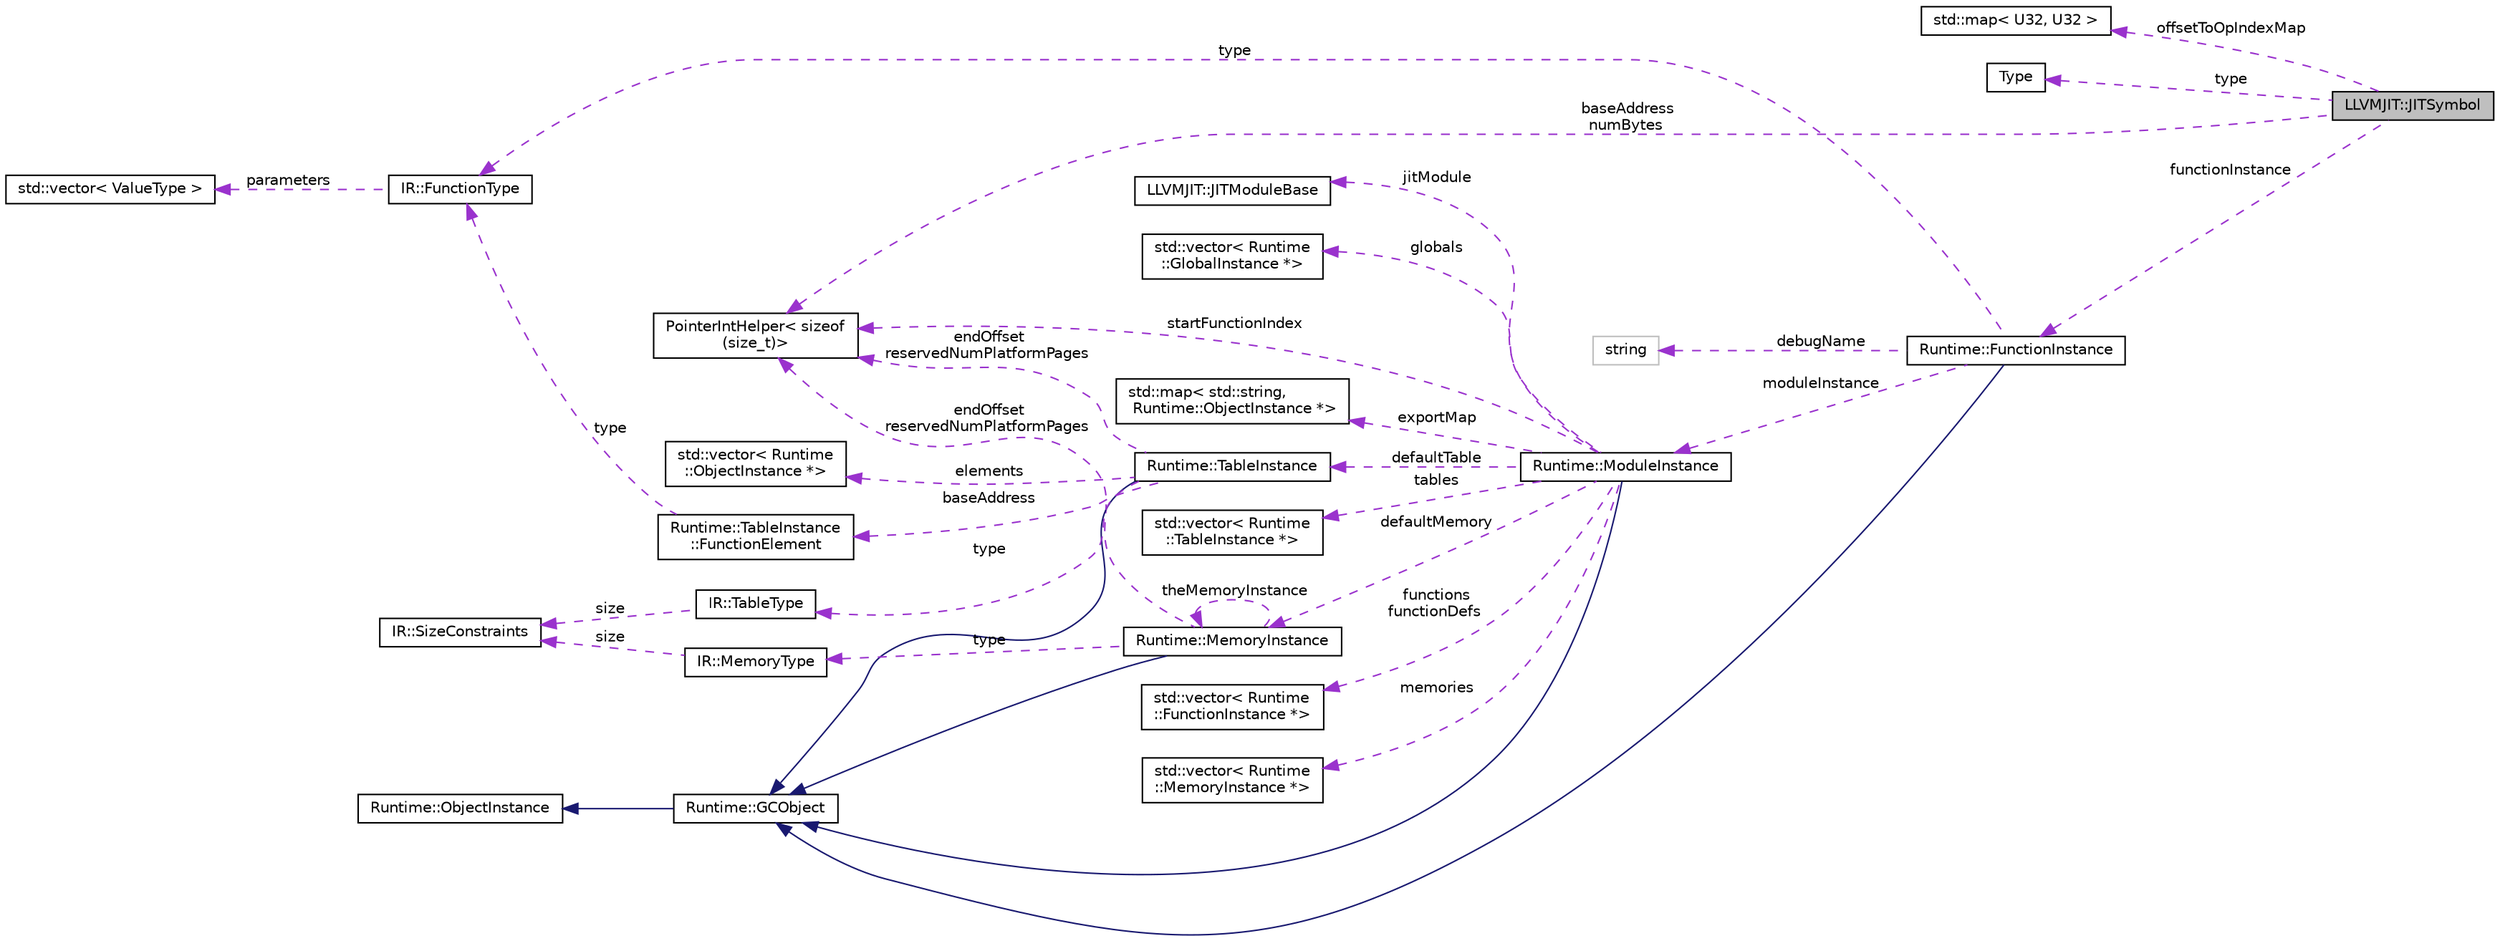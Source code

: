digraph "LLVMJIT::JITSymbol"
{
  edge [fontname="Helvetica",fontsize="10",labelfontname="Helvetica",labelfontsize="10"];
  node [fontname="Helvetica",fontsize="10",shape=record];
  rankdir="LR";
  Node1 [label="LLVMJIT::JITSymbol",height=0.2,width=0.4,color="black", fillcolor="grey75", style="filled", fontcolor="black"];
  Node2 -> Node1 [dir="back",color="darkorchid3",fontsize="10",style="dashed",label=" offsetToOpIndexMap" ,fontname="Helvetica"];
  Node2 [label="std::map\< U32, U32 \>",height=0.2,width=0.4,color="black", fillcolor="white", style="filled",URL="$classstd_1_1map.html"];
  Node3 -> Node1 [dir="back",color="darkorchid3",fontsize="10",style="dashed",label=" type" ,fontname="Helvetica"];
  Node3 [label="Type",height=0.2,width=0.4,color="black", fillcolor="white", style="filled",URL="$struct_type.html"];
  Node4 -> Node1 [dir="back",color="darkorchid3",fontsize="10",style="dashed",label=" baseAddress\nnumBytes" ,fontname="Helvetica"];
  Node4 [label="PointerIntHelper\< sizeof\l(size_t)\>",height=0.2,width=0.4,color="black", fillcolor="white", style="filled",URL="$struct_pointer_int_helper.html"];
  Node5 -> Node1 [dir="back",color="darkorchid3",fontsize="10",style="dashed",label=" functionInstance" ,fontname="Helvetica"];
  Node5 [label="Runtime::FunctionInstance",height=0.2,width=0.4,color="black", fillcolor="white", style="filled",URL="$struct_runtime_1_1_function_instance.html"];
  Node6 -> Node5 [dir="back",color="midnightblue",fontsize="10",style="solid",fontname="Helvetica"];
  Node6 [label="Runtime::GCObject",height=0.2,width=0.4,color="black", fillcolor="white", style="filled",URL="$struct_runtime_1_1_g_c_object.html"];
  Node7 -> Node6 [dir="back",color="midnightblue",fontsize="10",style="solid",fontname="Helvetica"];
  Node7 [label="Runtime::ObjectInstance",height=0.2,width=0.4,color="black", fillcolor="white", style="filled",URL="$struct_runtime_1_1_object_instance.html"];
  Node8 -> Node5 [dir="back",color="darkorchid3",fontsize="10",style="dashed",label=" debugName" ,fontname="Helvetica"];
  Node8 [label="string",height=0.2,width=0.4,color="grey75", fillcolor="white", style="filled"];
  Node9 -> Node5 [dir="back",color="darkorchid3",fontsize="10",style="dashed",label=" type" ,fontname="Helvetica"];
  Node9 [label="IR::FunctionType",height=0.2,width=0.4,color="black", fillcolor="white", style="filled",URL="$struct_i_r_1_1_function_type.html"];
  Node10 -> Node9 [dir="back",color="darkorchid3",fontsize="10",style="dashed",label=" parameters" ,fontname="Helvetica"];
  Node10 [label="std::vector\< ValueType \>",height=0.2,width=0.4,color="black", fillcolor="white", style="filled",URL="$classstd_1_1vector.html"];
  Node11 -> Node5 [dir="back",color="darkorchid3",fontsize="10",style="dashed",label=" moduleInstance" ,fontname="Helvetica"];
  Node11 [label="Runtime::ModuleInstance",height=0.2,width=0.4,color="black", fillcolor="white", style="filled",URL="$struct_runtime_1_1_module_instance.html"];
  Node6 -> Node11 [dir="back",color="midnightblue",fontsize="10",style="solid",fontname="Helvetica"];
  Node12 -> Node11 [dir="back",color="darkorchid3",fontsize="10",style="dashed",label=" jitModule" ,fontname="Helvetica"];
  Node12 [label="LLVMJIT::JITModuleBase",height=0.2,width=0.4,color="black", fillcolor="white", style="filled",URL="$struct_l_l_v_m_j_i_t_1_1_j_i_t_module_base.html"];
  Node13 -> Node11 [dir="back",color="darkorchid3",fontsize="10",style="dashed",label=" globals" ,fontname="Helvetica"];
  Node13 [label="std::vector\< Runtime\l::GlobalInstance *\>",height=0.2,width=0.4,color="black", fillcolor="white", style="filled",URL="$classstd_1_1vector.html"];
  Node14 -> Node11 [dir="back",color="darkorchid3",fontsize="10",style="dashed",label=" exportMap" ,fontname="Helvetica"];
  Node14 [label="std::map\< std::string,\l Runtime::ObjectInstance *\>",height=0.2,width=0.4,color="black", fillcolor="white", style="filled",URL="$classstd_1_1map.html"];
  Node15 -> Node11 [dir="back",color="darkorchid3",fontsize="10",style="dashed",label=" defaultMemory" ,fontname="Helvetica"];
  Node15 [label="Runtime::MemoryInstance",height=0.2,width=0.4,color="black", fillcolor="white", style="filled",URL="$struct_runtime_1_1_memory_instance.html"];
  Node6 -> Node15 [dir="back",color="midnightblue",fontsize="10",style="solid",fontname="Helvetica"];
  Node15 -> Node15 [dir="back",color="darkorchid3",fontsize="10",style="dashed",label=" theMemoryInstance" ,fontname="Helvetica"];
  Node4 -> Node15 [dir="back",color="darkorchid3",fontsize="10",style="dashed",label=" endOffset\nreservedNumPlatformPages" ,fontname="Helvetica"];
  Node16 -> Node15 [dir="back",color="darkorchid3",fontsize="10",style="dashed",label=" type" ,fontname="Helvetica"];
  Node16 [label="IR::MemoryType",height=0.2,width=0.4,color="black", fillcolor="white", style="filled",URL="$struct_i_r_1_1_memory_type.html"];
  Node17 -> Node16 [dir="back",color="darkorchid3",fontsize="10",style="dashed",label=" size" ,fontname="Helvetica"];
  Node17 [label="IR::SizeConstraints",height=0.2,width=0.4,color="black", fillcolor="white", style="filled",URL="$struct_i_r_1_1_size_constraints.html"];
  Node18 -> Node11 [dir="back",color="darkorchid3",fontsize="10",style="dashed",label=" tables" ,fontname="Helvetica"];
  Node18 [label="std::vector\< Runtime\l::TableInstance *\>",height=0.2,width=0.4,color="black", fillcolor="white", style="filled",URL="$classstd_1_1vector.html"];
  Node19 -> Node11 [dir="back",color="darkorchid3",fontsize="10",style="dashed",label=" functions\nfunctionDefs" ,fontname="Helvetica"];
  Node19 [label="std::vector\< Runtime\l::FunctionInstance *\>",height=0.2,width=0.4,color="black", fillcolor="white", style="filled",URL="$classstd_1_1vector.html"];
  Node20 -> Node11 [dir="back",color="darkorchid3",fontsize="10",style="dashed",label=" defaultTable" ,fontname="Helvetica"];
  Node20 [label="Runtime::TableInstance",height=0.2,width=0.4,color="black", fillcolor="white", style="filled",URL="$struct_runtime_1_1_table_instance.html"];
  Node6 -> Node20 [dir="back",color="midnightblue",fontsize="10",style="solid",fontname="Helvetica"];
  Node21 -> Node20 [dir="back",color="darkorchid3",fontsize="10",style="dashed",label=" elements" ,fontname="Helvetica"];
  Node21 [label="std::vector\< Runtime\l::ObjectInstance *\>",height=0.2,width=0.4,color="black", fillcolor="white", style="filled",URL="$classstd_1_1vector.html"];
  Node22 -> Node20 [dir="back",color="darkorchid3",fontsize="10",style="dashed",label=" baseAddress" ,fontname="Helvetica"];
  Node22 [label="Runtime::TableInstance\l::FunctionElement",height=0.2,width=0.4,color="black", fillcolor="white", style="filled",URL="$struct_runtime_1_1_table_instance_1_1_function_element.html"];
  Node9 -> Node22 [dir="back",color="darkorchid3",fontsize="10",style="dashed",label=" type" ,fontname="Helvetica"];
  Node4 -> Node20 [dir="back",color="darkorchid3",fontsize="10",style="dashed",label=" endOffset\nreservedNumPlatformPages" ,fontname="Helvetica"];
  Node23 -> Node20 [dir="back",color="darkorchid3",fontsize="10",style="dashed",label=" type" ,fontname="Helvetica"];
  Node23 [label="IR::TableType",height=0.2,width=0.4,color="black", fillcolor="white", style="filled",URL="$struct_i_r_1_1_table_type.html"];
  Node17 -> Node23 [dir="back",color="darkorchid3",fontsize="10",style="dashed",label=" size" ,fontname="Helvetica"];
  Node4 -> Node11 [dir="back",color="darkorchid3",fontsize="10",style="dashed",label=" startFunctionIndex" ,fontname="Helvetica"];
  Node24 -> Node11 [dir="back",color="darkorchid3",fontsize="10",style="dashed",label=" memories" ,fontname="Helvetica"];
  Node24 [label="std::vector\< Runtime\l::MemoryInstance *\>",height=0.2,width=0.4,color="black", fillcolor="white", style="filled",URL="$classstd_1_1vector.html"];
}
